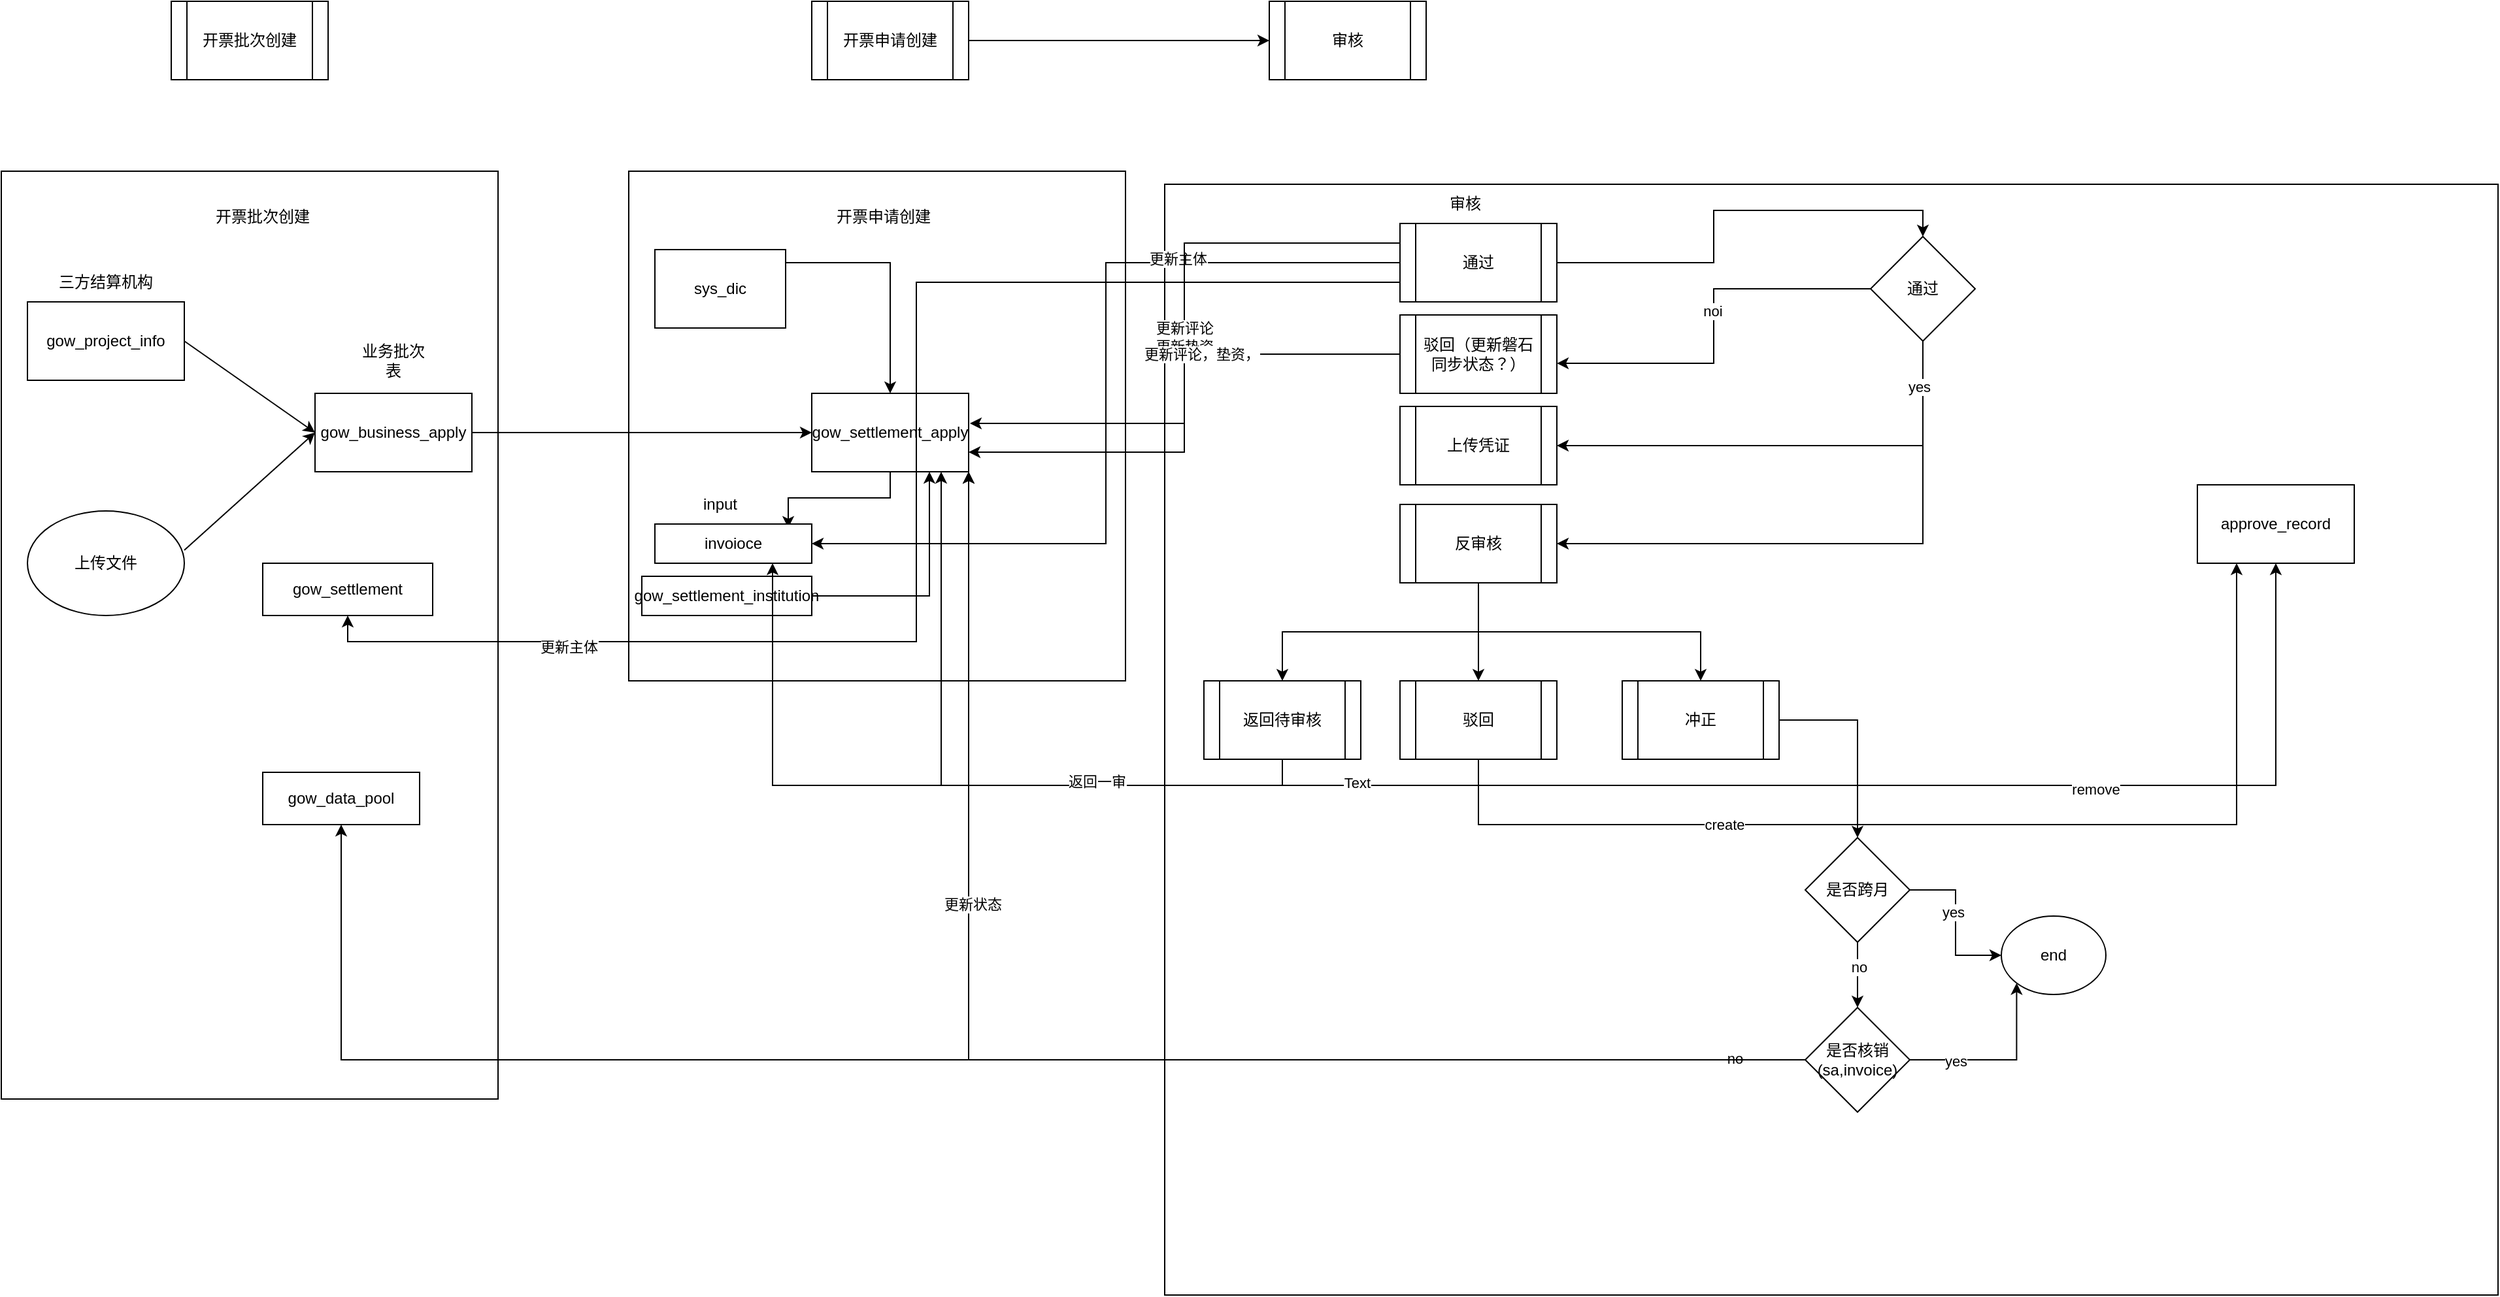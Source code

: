 <mxfile version="24.6.4" type="github">
  <diagram id="C5RBs43oDa-KdzZeNtuy" name="Page-1">
    <mxGraphModel dx="1426" dy="785" grid="1" gridSize="10" guides="1" tooltips="1" connect="1" arrows="1" fold="1" page="1" pageScale="1" pageWidth="827" pageHeight="1169" math="0" shadow="0">
      <root>
        <mxCell id="WIyWlLk6GJQsqaUBKTNV-0" />
        <mxCell id="WIyWlLk6GJQsqaUBKTNV-1" parent="WIyWlLk6GJQsqaUBKTNV-0" />
        <mxCell id="h221-9iBM7-Na-v-GaBF-30" value="" style="whiteSpace=wrap;html=1;aspect=fixed;" vertex="1" parent="WIyWlLk6GJQsqaUBKTNV-1">
          <mxGeometry x="570" y="390" width="140" height="140" as="geometry" />
        </mxCell>
        <mxCell id="h221-9iBM7-Na-v-GaBF-18" value="" style="rounded=0;whiteSpace=wrap;html=1;" vertex="1" parent="WIyWlLk6GJQsqaUBKTNV-1">
          <mxGeometry x="80" y="150" width="380" height="710" as="geometry" />
        </mxCell>
        <mxCell id="h221-9iBM7-Na-v-GaBF-11" value="gow_project_info" style="rounded=0;whiteSpace=wrap;html=1;" vertex="1" parent="WIyWlLk6GJQsqaUBKTNV-1">
          <mxGeometry x="100" y="250" width="120" height="60" as="geometry" />
        </mxCell>
        <mxCell id="h221-9iBM7-Na-v-GaBF-12" value="三方结算机构" style="text;html=1;align=center;verticalAlign=middle;whiteSpace=wrap;rounded=0;" vertex="1" parent="WIyWlLk6GJQsqaUBKTNV-1">
          <mxGeometry x="120" y="220" width="80" height="30" as="geometry" />
        </mxCell>
        <mxCell id="h221-9iBM7-Na-v-GaBF-13" value="" style="endArrow=classic;html=1;rounded=0;entryX=0;entryY=0.5;entryDx=0;entryDy=0;" edge="1" parent="WIyWlLk6GJQsqaUBKTNV-1" target="h221-9iBM7-Na-v-GaBF-14">
          <mxGeometry width="50" height="50" relative="1" as="geometry">
            <mxPoint x="220" y="280" as="sourcePoint" />
            <mxPoint x="310" y="280" as="targetPoint" />
          </mxGeometry>
        </mxCell>
        <mxCell id="h221-9iBM7-Na-v-GaBF-14" value="gow_business_apply" style="rounded=0;whiteSpace=wrap;html=1;" vertex="1" parent="WIyWlLk6GJQsqaUBKTNV-1">
          <mxGeometry x="320" y="320" width="120" height="60" as="geometry" />
        </mxCell>
        <mxCell id="h221-9iBM7-Na-v-GaBF-15" value="业务批次表" style="text;html=1;align=center;verticalAlign=middle;whiteSpace=wrap;rounded=0;" vertex="1" parent="WIyWlLk6GJQsqaUBKTNV-1">
          <mxGeometry x="350" y="280" width="60" height="30" as="geometry" />
        </mxCell>
        <mxCell id="h221-9iBM7-Na-v-GaBF-16" value="上传文件" style="ellipse;whiteSpace=wrap;html=1;" vertex="1" parent="WIyWlLk6GJQsqaUBKTNV-1">
          <mxGeometry x="100" y="410" width="120" height="80" as="geometry" />
        </mxCell>
        <mxCell id="h221-9iBM7-Na-v-GaBF-17" value="" style="endArrow=classic;html=1;rounded=0;entryX=0;entryY=0.5;entryDx=0;entryDy=0;" edge="1" parent="WIyWlLk6GJQsqaUBKTNV-1" target="h221-9iBM7-Na-v-GaBF-14">
          <mxGeometry width="50" height="50" relative="1" as="geometry">
            <mxPoint x="220" y="440" as="sourcePoint" />
            <mxPoint x="270" y="390" as="targetPoint" />
          </mxGeometry>
        </mxCell>
        <mxCell id="h221-9iBM7-Na-v-GaBF-20" value="" style="rounded=0;whiteSpace=wrap;html=1;" vertex="1" parent="WIyWlLk6GJQsqaUBKTNV-1">
          <mxGeometry x="560" y="150" width="380" height="390" as="geometry" />
        </mxCell>
        <mxCell id="h221-9iBM7-Na-v-GaBF-29" style="edgeStyle=orthogonalEdgeStyle;rounded=0;orthogonalLoop=1;jettySize=auto;html=1;exitX=1;exitY=0.5;exitDx=0;exitDy=0;" edge="1" parent="WIyWlLk6GJQsqaUBKTNV-1" source="h221-9iBM7-Na-v-GaBF-22" target="h221-9iBM7-Na-v-GaBF-23">
          <mxGeometry relative="1" as="geometry">
            <Array as="points">
              <mxPoint x="680" y="220" />
              <mxPoint x="760" y="220" />
            </Array>
          </mxGeometry>
        </mxCell>
        <mxCell id="h221-9iBM7-Na-v-GaBF-22" value="sys_dic" style="rounded=0;whiteSpace=wrap;html=1;" vertex="1" parent="WIyWlLk6GJQsqaUBKTNV-1">
          <mxGeometry x="580" y="210" width="100" height="60" as="geometry" />
        </mxCell>
        <mxCell id="h221-9iBM7-Na-v-GaBF-35" style="edgeStyle=orthogonalEdgeStyle;rounded=0;orthogonalLoop=1;jettySize=auto;html=1;exitX=0.5;exitY=1;exitDx=0;exitDy=0;entryX=0.85;entryY=0.1;entryDx=0;entryDy=0;entryPerimeter=0;" edge="1" parent="WIyWlLk6GJQsqaUBKTNV-1" source="h221-9iBM7-Na-v-GaBF-23" target="h221-9iBM7-Na-v-GaBF-32">
          <mxGeometry relative="1" as="geometry" />
        </mxCell>
        <mxCell id="h221-9iBM7-Na-v-GaBF-23" value="gow_settlement_apply" style="rounded=0;whiteSpace=wrap;html=1;" vertex="1" parent="WIyWlLk6GJQsqaUBKTNV-1">
          <mxGeometry x="700" y="320" width="120" height="60" as="geometry" />
        </mxCell>
        <mxCell id="h221-9iBM7-Na-v-GaBF-24" value="开票批次创建" style="text;html=1;align=center;verticalAlign=middle;whiteSpace=wrap;rounded=0;" vertex="1" parent="WIyWlLk6GJQsqaUBKTNV-1">
          <mxGeometry x="220" y="170" width="120" height="30" as="geometry" />
        </mxCell>
        <mxCell id="h221-9iBM7-Na-v-GaBF-25" value="开票申请创建" style="text;html=1;align=center;verticalAlign=middle;whiteSpace=wrap;rounded=0;" vertex="1" parent="WIyWlLk6GJQsqaUBKTNV-1">
          <mxGeometry x="700" y="170" width="110" height="30" as="geometry" />
        </mxCell>
        <mxCell id="h221-9iBM7-Na-v-GaBF-27" value="" style="endArrow=classic;html=1;rounded=0;exitX=1;exitY=0.5;exitDx=0;exitDy=0;entryX=0;entryY=0.5;entryDx=0;entryDy=0;" edge="1" parent="WIyWlLk6GJQsqaUBKTNV-1" source="h221-9iBM7-Na-v-GaBF-14" target="h221-9iBM7-Na-v-GaBF-23">
          <mxGeometry width="50" height="50" relative="1" as="geometry">
            <mxPoint x="390" y="430" as="sourcePoint" />
            <mxPoint x="440" y="380" as="targetPoint" />
          </mxGeometry>
        </mxCell>
        <mxCell id="h221-9iBM7-Na-v-GaBF-32" value="invoioce" style="rounded=0;whiteSpace=wrap;html=1;" vertex="1" parent="WIyWlLk6GJQsqaUBKTNV-1">
          <mxGeometry x="580" y="420" width="120" height="30" as="geometry" />
        </mxCell>
        <mxCell id="h221-9iBM7-Na-v-GaBF-37" style="edgeStyle=orthogonalEdgeStyle;rounded=0;orthogonalLoop=1;jettySize=auto;html=1;exitX=1;exitY=0.5;exitDx=0;exitDy=0;entryX=0.75;entryY=1;entryDx=0;entryDy=0;" edge="1" parent="WIyWlLk6GJQsqaUBKTNV-1" source="h221-9iBM7-Na-v-GaBF-33" target="h221-9iBM7-Na-v-GaBF-23">
          <mxGeometry relative="1" as="geometry" />
        </mxCell>
        <mxCell id="h221-9iBM7-Na-v-GaBF-33" value="gow_settlement_institution" style="rounded=0;whiteSpace=wrap;html=1;" vertex="1" parent="WIyWlLk6GJQsqaUBKTNV-1">
          <mxGeometry x="570" y="460" width="130" height="30" as="geometry" />
        </mxCell>
        <mxCell id="h221-9iBM7-Na-v-GaBF-31" value="input" style="text;html=1;align=center;verticalAlign=middle;whiteSpace=wrap;rounded=0;" vertex="1" parent="WIyWlLk6GJQsqaUBKTNV-1">
          <mxGeometry x="600" y="390" width="60" height="30" as="geometry" />
        </mxCell>
        <mxCell id="h221-9iBM7-Na-v-GaBF-47" value="审核" style="shape=process;whiteSpace=wrap;html=1;backgroundOutline=1;" vertex="1" parent="WIyWlLk6GJQsqaUBKTNV-1">
          <mxGeometry x="1050" y="20" width="120" height="60" as="geometry" />
        </mxCell>
        <mxCell id="h221-9iBM7-Na-v-GaBF-48" value="开票批次创建" style="shape=process;whiteSpace=wrap;html=1;backgroundOutline=1;" vertex="1" parent="WIyWlLk6GJQsqaUBKTNV-1">
          <mxGeometry x="210" y="20" width="120" height="60" as="geometry" />
        </mxCell>
        <mxCell id="h221-9iBM7-Na-v-GaBF-50" style="edgeStyle=orthogonalEdgeStyle;rounded=0;orthogonalLoop=1;jettySize=auto;html=1;exitX=1;exitY=0.5;exitDx=0;exitDy=0;" edge="1" parent="WIyWlLk6GJQsqaUBKTNV-1" source="h221-9iBM7-Na-v-GaBF-49" target="h221-9iBM7-Na-v-GaBF-47">
          <mxGeometry relative="1" as="geometry" />
        </mxCell>
        <mxCell id="h221-9iBM7-Na-v-GaBF-49" value="开票申请创建" style="shape=process;whiteSpace=wrap;html=1;backgroundOutline=1;" vertex="1" parent="WIyWlLk6GJQsqaUBKTNV-1">
          <mxGeometry x="700" y="20" width="120" height="60" as="geometry" />
        </mxCell>
        <mxCell id="h221-9iBM7-Na-v-GaBF-51" value="" style="rounded=0;whiteSpace=wrap;html=1;" vertex="1" parent="WIyWlLk6GJQsqaUBKTNV-1">
          <mxGeometry x="970" y="160" width="1020" height="850" as="geometry" />
        </mxCell>
        <mxCell id="h221-9iBM7-Na-v-GaBF-52" value="审核" style="text;html=1;align=center;verticalAlign=middle;whiteSpace=wrap;rounded=0;" vertex="1" parent="WIyWlLk6GJQsqaUBKTNV-1">
          <mxGeometry x="1170" y="160" width="60" height="30" as="geometry" />
        </mxCell>
        <mxCell id="h221-9iBM7-Na-v-GaBF-54" style="edgeStyle=orthogonalEdgeStyle;rounded=0;orthogonalLoop=1;jettySize=auto;html=1;exitX=0;exitY=0.5;exitDx=0;exitDy=0;entryX=1;entryY=0.5;entryDx=0;entryDy=0;" edge="1" parent="WIyWlLk6GJQsqaUBKTNV-1" source="h221-9iBM7-Na-v-GaBF-53" target="h221-9iBM7-Na-v-GaBF-32">
          <mxGeometry relative="1" as="geometry" />
        </mxCell>
        <mxCell id="h221-9iBM7-Na-v-GaBF-55" value="更新主体" style="edgeLabel;html=1;align=center;verticalAlign=middle;resizable=0;points=[];" vertex="1" connectable="0" parent="h221-9iBM7-Na-v-GaBF-54">
          <mxGeometry x="-0.489" y="-3" relative="1" as="geometry">
            <mxPoint as="offset" />
          </mxGeometry>
        </mxCell>
        <mxCell id="h221-9iBM7-Na-v-GaBF-57" style="edgeStyle=orthogonalEdgeStyle;rounded=0;orthogonalLoop=1;jettySize=auto;html=1;exitX=0;exitY=0.75;exitDx=0;exitDy=0;entryX=0.5;entryY=1;entryDx=0;entryDy=0;" edge="1" parent="WIyWlLk6GJQsqaUBKTNV-1" source="h221-9iBM7-Na-v-GaBF-53" target="h221-9iBM7-Na-v-GaBF-56">
          <mxGeometry relative="1" as="geometry" />
        </mxCell>
        <mxCell id="h221-9iBM7-Na-v-GaBF-58" value="更新主体" style="edgeLabel;html=1;align=center;verticalAlign=middle;resizable=0;points=[];" vertex="1" connectable="0" parent="h221-9iBM7-Na-v-GaBF-57">
          <mxGeometry x="0.656" y="4" relative="1" as="geometry">
            <mxPoint as="offset" />
          </mxGeometry>
        </mxCell>
        <mxCell id="h221-9iBM7-Na-v-GaBF-74" style="edgeStyle=orthogonalEdgeStyle;rounded=0;orthogonalLoop=1;jettySize=auto;html=1;exitX=1;exitY=0.5;exitDx=0;exitDy=0;entryX=0.5;entryY=0;entryDx=0;entryDy=0;" edge="1" parent="WIyWlLk6GJQsqaUBKTNV-1" source="h221-9iBM7-Na-v-GaBF-53" target="h221-9iBM7-Na-v-GaBF-73">
          <mxGeometry relative="1" as="geometry" />
        </mxCell>
        <mxCell id="h221-9iBM7-Na-v-GaBF-53" value="通过" style="shape=process;whiteSpace=wrap;html=1;backgroundOutline=1;" vertex="1" parent="WIyWlLk6GJQsqaUBKTNV-1">
          <mxGeometry x="1150" y="190" width="120" height="60" as="geometry" />
        </mxCell>
        <mxCell id="h221-9iBM7-Na-v-GaBF-56" value="gow_settlement" style="rounded=0;whiteSpace=wrap;html=1;" vertex="1" parent="WIyWlLk6GJQsqaUBKTNV-1">
          <mxGeometry x="280" y="450" width="130" height="40" as="geometry" />
        </mxCell>
        <mxCell id="h221-9iBM7-Na-v-GaBF-59" style="edgeStyle=orthogonalEdgeStyle;rounded=0;orthogonalLoop=1;jettySize=auto;html=1;exitX=0;exitY=0.25;exitDx=0;exitDy=0;entryX=1.008;entryY=0.383;entryDx=0;entryDy=0;entryPerimeter=0;" edge="1" parent="WIyWlLk6GJQsqaUBKTNV-1" source="h221-9iBM7-Na-v-GaBF-53" target="h221-9iBM7-Na-v-GaBF-23">
          <mxGeometry relative="1" as="geometry" />
        </mxCell>
        <mxCell id="h221-9iBM7-Na-v-GaBF-60" value="更新评论&lt;div&gt;更新垫资&lt;/div&gt;" style="edgeLabel;html=1;align=center;verticalAlign=middle;resizable=0;points=[];" vertex="1" connectable="0" parent="h221-9iBM7-Na-v-GaBF-59">
          <mxGeometry x="0.015" relative="1" as="geometry">
            <mxPoint as="offset" />
          </mxGeometry>
        </mxCell>
        <mxCell id="h221-9iBM7-Na-v-GaBF-65" style="edgeStyle=orthogonalEdgeStyle;rounded=0;orthogonalLoop=1;jettySize=auto;html=1;exitX=0;exitY=0.5;exitDx=0;exitDy=0;entryX=1;entryY=0.75;entryDx=0;entryDy=0;" edge="1" parent="WIyWlLk6GJQsqaUBKTNV-1" source="h221-9iBM7-Na-v-GaBF-62" target="h221-9iBM7-Na-v-GaBF-23">
          <mxGeometry relative="1" as="geometry" />
        </mxCell>
        <mxCell id="h221-9iBM7-Na-v-GaBF-66" value="更新评论，垫资，" style="edgeLabel;html=1;align=center;verticalAlign=middle;resizable=0;points=[];" vertex="1" connectable="0" parent="h221-9iBM7-Na-v-GaBF-65">
          <mxGeometry x="-0.247" relative="1" as="geometry">
            <mxPoint as="offset" />
          </mxGeometry>
        </mxCell>
        <mxCell id="h221-9iBM7-Na-v-GaBF-62" value="驳回（更新磐石同步状态？）" style="shape=process;whiteSpace=wrap;html=1;backgroundOutline=1;" vertex="1" parent="WIyWlLk6GJQsqaUBKTNV-1">
          <mxGeometry x="1150" y="260" width="120" height="60" as="geometry" />
        </mxCell>
        <mxCell id="h221-9iBM7-Na-v-GaBF-67" value="上传凭证" style="shape=process;whiteSpace=wrap;html=1;backgroundOutline=1;" vertex="1" parent="WIyWlLk6GJQsqaUBKTNV-1">
          <mxGeometry x="1150" y="330" width="120" height="60" as="geometry" />
        </mxCell>
        <mxCell id="h221-9iBM7-Na-v-GaBF-82" style="edgeStyle=orthogonalEdgeStyle;rounded=0;orthogonalLoop=1;jettySize=auto;html=1;exitX=0.5;exitY=1;exitDx=0;exitDy=0;" edge="1" parent="WIyWlLk6GJQsqaUBKTNV-1" source="h221-9iBM7-Na-v-GaBF-70" target="h221-9iBM7-Na-v-GaBF-80">
          <mxGeometry relative="1" as="geometry" />
        </mxCell>
        <mxCell id="h221-9iBM7-Na-v-GaBF-83" style="edgeStyle=orthogonalEdgeStyle;rounded=0;orthogonalLoop=1;jettySize=auto;html=1;exitX=0.5;exitY=1;exitDx=0;exitDy=0;entryX=0.5;entryY=0;entryDx=0;entryDy=0;" edge="1" parent="WIyWlLk6GJQsqaUBKTNV-1" source="h221-9iBM7-Na-v-GaBF-70" target="h221-9iBM7-Na-v-GaBF-81">
          <mxGeometry relative="1" as="geometry" />
        </mxCell>
        <mxCell id="h221-9iBM7-Na-v-GaBF-85" style="edgeStyle=orthogonalEdgeStyle;rounded=0;orthogonalLoop=1;jettySize=auto;html=1;exitX=0.5;exitY=1;exitDx=0;exitDy=0;entryX=0.5;entryY=0;entryDx=0;entryDy=0;" edge="1" parent="WIyWlLk6GJQsqaUBKTNV-1" source="h221-9iBM7-Na-v-GaBF-70" target="h221-9iBM7-Na-v-GaBF-84">
          <mxGeometry relative="1" as="geometry" />
        </mxCell>
        <mxCell id="h221-9iBM7-Na-v-GaBF-70" value="反审核" style="shape=process;whiteSpace=wrap;html=1;backgroundOutline=1;" vertex="1" parent="WIyWlLk6GJQsqaUBKTNV-1">
          <mxGeometry x="1150" y="405" width="120" height="60" as="geometry" />
        </mxCell>
        <mxCell id="h221-9iBM7-Na-v-GaBF-77" style="edgeStyle=orthogonalEdgeStyle;rounded=0;orthogonalLoop=1;jettySize=auto;html=1;exitX=0.5;exitY=1;exitDx=0;exitDy=0;entryX=1;entryY=0.5;entryDx=0;entryDy=0;" edge="1" parent="WIyWlLk6GJQsqaUBKTNV-1" source="h221-9iBM7-Na-v-GaBF-73" target="h221-9iBM7-Na-v-GaBF-67">
          <mxGeometry relative="1" as="geometry" />
        </mxCell>
        <mxCell id="h221-9iBM7-Na-v-GaBF-78" style="edgeStyle=orthogonalEdgeStyle;rounded=0;orthogonalLoop=1;jettySize=auto;html=1;exitX=0.5;exitY=1;exitDx=0;exitDy=0;entryX=1;entryY=0.5;entryDx=0;entryDy=0;" edge="1" parent="WIyWlLk6GJQsqaUBKTNV-1" source="h221-9iBM7-Na-v-GaBF-73" target="h221-9iBM7-Na-v-GaBF-70">
          <mxGeometry relative="1" as="geometry" />
        </mxCell>
        <mxCell id="h221-9iBM7-Na-v-GaBF-79" value="yes" style="edgeLabel;html=1;align=center;verticalAlign=middle;resizable=0;points=[];" vertex="1" connectable="0" parent="h221-9iBM7-Na-v-GaBF-78">
          <mxGeometry x="-0.839" y="-3" relative="1" as="geometry">
            <mxPoint as="offset" />
          </mxGeometry>
        </mxCell>
        <mxCell id="h221-9iBM7-Na-v-GaBF-73" value="通过" style="rhombus;whiteSpace=wrap;html=1;" vertex="1" parent="WIyWlLk6GJQsqaUBKTNV-1">
          <mxGeometry x="1510" y="200" width="80" height="80" as="geometry" />
        </mxCell>
        <mxCell id="h221-9iBM7-Na-v-GaBF-75" style="edgeStyle=orthogonalEdgeStyle;rounded=0;orthogonalLoop=1;jettySize=auto;html=1;entryX=1;entryY=0.617;entryDx=0;entryDy=0;entryPerimeter=0;" edge="1" parent="WIyWlLk6GJQsqaUBKTNV-1" source="h221-9iBM7-Na-v-GaBF-73" target="h221-9iBM7-Na-v-GaBF-62">
          <mxGeometry relative="1" as="geometry" />
        </mxCell>
        <mxCell id="h221-9iBM7-Na-v-GaBF-76" value="noi" style="edgeLabel;html=1;align=center;verticalAlign=middle;resizable=0;points=[];" vertex="1" connectable="0" parent="h221-9iBM7-Na-v-GaBF-75">
          <mxGeometry x="-0.077" y="-1" relative="1" as="geometry">
            <mxPoint as="offset" />
          </mxGeometry>
        </mxCell>
        <mxCell id="h221-9iBM7-Na-v-GaBF-104" style="edgeStyle=orthogonalEdgeStyle;rounded=0;orthogonalLoop=1;jettySize=auto;html=1;exitX=0.75;exitY=1;exitDx=0;exitDy=0;" edge="1" parent="WIyWlLk6GJQsqaUBKTNV-1" source="h221-9iBM7-Na-v-GaBF-80" target="h221-9iBM7-Na-v-GaBF-86">
          <mxGeometry relative="1" as="geometry">
            <Array as="points">
              <mxPoint x="1060" y="600" />
              <mxPoint x="1060" y="620" />
              <mxPoint x="1820" y="620" />
            </Array>
          </mxGeometry>
        </mxCell>
        <mxCell id="h221-9iBM7-Na-v-GaBF-105" value="remove" style="edgeLabel;html=1;align=center;verticalAlign=middle;resizable=0;points=[];" vertex="1" connectable="0" parent="h221-9iBM7-Na-v-GaBF-104">
          <mxGeometry x="0.371" y="-3" relative="1" as="geometry">
            <mxPoint as="offset" />
          </mxGeometry>
        </mxCell>
        <mxCell id="h221-9iBM7-Na-v-GaBF-80" value="返回待审核" style="shape=process;whiteSpace=wrap;html=1;backgroundOutline=1;" vertex="1" parent="WIyWlLk6GJQsqaUBKTNV-1">
          <mxGeometry x="1000" y="540" width="120" height="60" as="geometry" />
        </mxCell>
        <mxCell id="h221-9iBM7-Na-v-GaBF-108" style="edgeStyle=orthogonalEdgeStyle;rounded=0;orthogonalLoop=1;jettySize=auto;html=1;exitX=0.5;exitY=1;exitDx=0;exitDy=0;entryX=0.25;entryY=1;entryDx=0;entryDy=0;" edge="1" parent="WIyWlLk6GJQsqaUBKTNV-1" source="h221-9iBM7-Na-v-GaBF-81" target="h221-9iBM7-Na-v-GaBF-86">
          <mxGeometry relative="1" as="geometry">
            <Array as="points">
              <mxPoint x="1210" y="650" />
              <mxPoint x="1790" y="650" />
            </Array>
          </mxGeometry>
        </mxCell>
        <mxCell id="h221-9iBM7-Na-v-GaBF-109" value="create" style="edgeLabel;html=1;align=center;verticalAlign=middle;resizable=0;points=[];" vertex="1" connectable="0" parent="h221-9iBM7-Na-v-GaBF-108">
          <mxGeometry x="-0.426" relative="1" as="geometry">
            <mxPoint as="offset" />
          </mxGeometry>
        </mxCell>
        <mxCell id="h221-9iBM7-Na-v-GaBF-110" style="edgeStyle=orthogonalEdgeStyle;rounded=0;orthogonalLoop=1;jettySize=auto;html=1;exitX=0.5;exitY=1;exitDx=0;exitDy=0;entryX=1;entryY=1;entryDx=0;entryDy=0;" edge="1" parent="WIyWlLk6GJQsqaUBKTNV-1" source="h221-9iBM7-Na-v-GaBF-81" target="h221-9iBM7-Na-v-GaBF-23">
          <mxGeometry relative="1" as="geometry" />
        </mxCell>
        <mxCell id="h221-9iBM7-Na-v-GaBF-111" style="edgeStyle=orthogonalEdgeStyle;rounded=0;orthogonalLoop=1;jettySize=auto;html=1;exitX=0.5;exitY=1;exitDx=0;exitDy=0;entryX=0.75;entryY=1;entryDx=0;entryDy=0;" edge="1" parent="WIyWlLk6GJQsqaUBKTNV-1" source="h221-9iBM7-Na-v-GaBF-81" target="h221-9iBM7-Na-v-GaBF-32">
          <mxGeometry relative="1" as="geometry" />
        </mxCell>
        <mxCell id="h221-9iBM7-Na-v-GaBF-112" value="Text" style="edgeLabel;html=1;align=center;verticalAlign=middle;resizable=0;points=[];" vertex="1" connectable="0" parent="h221-9iBM7-Na-v-GaBF-111">
          <mxGeometry x="-0.69" y="-2" relative="1" as="geometry">
            <mxPoint as="offset" />
          </mxGeometry>
        </mxCell>
        <mxCell id="h221-9iBM7-Na-v-GaBF-81" value="驳回" style="shape=process;whiteSpace=wrap;html=1;backgroundOutline=1;" vertex="1" parent="WIyWlLk6GJQsqaUBKTNV-1">
          <mxGeometry x="1150" y="540" width="120" height="60" as="geometry" />
        </mxCell>
        <mxCell id="h221-9iBM7-Na-v-GaBF-89" style="edgeStyle=orthogonalEdgeStyle;rounded=0;orthogonalLoop=1;jettySize=auto;html=1;exitX=1;exitY=0.5;exitDx=0;exitDy=0;entryX=0.5;entryY=0;entryDx=0;entryDy=0;" edge="1" parent="WIyWlLk6GJQsqaUBKTNV-1" source="h221-9iBM7-Na-v-GaBF-84" target="h221-9iBM7-Na-v-GaBF-87">
          <mxGeometry relative="1" as="geometry" />
        </mxCell>
        <mxCell id="h221-9iBM7-Na-v-GaBF-84" value="冲正" style="shape=process;whiteSpace=wrap;html=1;backgroundOutline=1;" vertex="1" parent="WIyWlLk6GJQsqaUBKTNV-1">
          <mxGeometry x="1320" y="540" width="120" height="60" as="geometry" />
        </mxCell>
        <mxCell id="h221-9iBM7-Na-v-GaBF-86" value="approve_record" style="rounded=0;whiteSpace=wrap;html=1;" vertex="1" parent="WIyWlLk6GJQsqaUBKTNV-1">
          <mxGeometry x="1760" y="390" width="120" height="60" as="geometry" />
        </mxCell>
        <mxCell id="h221-9iBM7-Na-v-GaBF-90" style="edgeStyle=orthogonalEdgeStyle;rounded=0;orthogonalLoop=1;jettySize=auto;html=1;exitX=0.5;exitY=1;exitDx=0;exitDy=0;entryX=0.5;entryY=0;entryDx=0;entryDy=0;" edge="1" parent="WIyWlLk6GJQsqaUBKTNV-1" source="h221-9iBM7-Na-v-GaBF-87" target="h221-9iBM7-Na-v-GaBF-88">
          <mxGeometry relative="1" as="geometry" />
        </mxCell>
        <mxCell id="h221-9iBM7-Na-v-GaBF-91" value="no" style="edgeLabel;html=1;align=center;verticalAlign=middle;resizable=0;points=[];" vertex="1" connectable="0" parent="h221-9iBM7-Na-v-GaBF-90">
          <mxGeometry x="-0.24" y="1" relative="1" as="geometry">
            <mxPoint as="offset" />
          </mxGeometry>
        </mxCell>
        <mxCell id="h221-9iBM7-Na-v-GaBF-93" style="edgeStyle=orthogonalEdgeStyle;rounded=0;orthogonalLoop=1;jettySize=auto;html=1;exitX=1;exitY=0.5;exitDx=0;exitDy=0;" edge="1" parent="WIyWlLk6GJQsqaUBKTNV-1" source="h221-9iBM7-Na-v-GaBF-87" target="h221-9iBM7-Na-v-GaBF-92">
          <mxGeometry relative="1" as="geometry" />
        </mxCell>
        <mxCell id="h221-9iBM7-Na-v-GaBF-98" value="yes" style="edgeLabel;html=1;align=center;verticalAlign=middle;resizable=0;points=[];" vertex="1" connectable="0" parent="h221-9iBM7-Na-v-GaBF-93">
          <mxGeometry x="-0.133" y="-2" relative="1" as="geometry">
            <mxPoint as="offset" />
          </mxGeometry>
        </mxCell>
        <mxCell id="h221-9iBM7-Na-v-GaBF-87" value="是否跨月" style="rhombus;whiteSpace=wrap;html=1;" vertex="1" parent="WIyWlLk6GJQsqaUBKTNV-1">
          <mxGeometry x="1460" y="660" width="80" height="80" as="geometry" />
        </mxCell>
        <mxCell id="h221-9iBM7-Na-v-GaBF-96" style="edgeStyle=orthogonalEdgeStyle;rounded=0;orthogonalLoop=1;jettySize=auto;html=1;entryX=0;entryY=1;entryDx=0;entryDy=0;" edge="1" parent="WIyWlLk6GJQsqaUBKTNV-1" source="h221-9iBM7-Na-v-GaBF-88" target="h221-9iBM7-Na-v-GaBF-92">
          <mxGeometry relative="1" as="geometry" />
        </mxCell>
        <mxCell id="h221-9iBM7-Na-v-GaBF-97" value="yes" style="edgeLabel;html=1;align=center;verticalAlign=middle;resizable=0;points=[];" vertex="1" connectable="0" parent="h221-9iBM7-Na-v-GaBF-96">
          <mxGeometry x="-0.502" y="-1" relative="1" as="geometry">
            <mxPoint as="offset" />
          </mxGeometry>
        </mxCell>
        <mxCell id="h221-9iBM7-Na-v-GaBF-99" style="edgeStyle=orthogonalEdgeStyle;rounded=0;orthogonalLoop=1;jettySize=auto;html=1;entryX=1;entryY=1;entryDx=0;entryDy=0;" edge="1" parent="WIyWlLk6GJQsqaUBKTNV-1" source="h221-9iBM7-Na-v-GaBF-88" target="h221-9iBM7-Na-v-GaBF-23">
          <mxGeometry relative="1" as="geometry" />
        </mxCell>
        <mxCell id="h221-9iBM7-Na-v-GaBF-100" value="更新状态" style="edgeLabel;html=1;align=center;verticalAlign=middle;resizable=0;points=[];" vertex="1" connectable="0" parent="h221-9iBM7-Na-v-GaBF-99">
          <mxGeometry x="0.393" y="-3" relative="1" as="geometry">
            <mxPoint as="offset" />
          </mxGeometry>
        </mxCell>
        <mxCell id="h221-9iBM7-Na-v-GaBF-101" value="no" style="edgeLabel;html=1;align=center;verticalAlign=middle;resizable=0;points=[];" vertex="1" connectable="0" parent="h221-9iBM7-Na-v-GaBF-99">
          <mxGeometry x="-0.901" y="-1" relative="1" as="geometry">
            <mxPoint as="offset" />
          </mxGeometry>
        </mxCell>
        <mxCell id="h221-9iBM7-Na-v-GaBF-103" style="edgeStyle=orthogonalEdgeStyle;rounded=0;orthogonalLoop=1;jettySize=auto;html=1;exitX=0;exitY=0.5;exitDx=0;exitDy=0;" edge="1" parent="WIyWlLk6GJQsqaUBKTNV-1" source="h221-9iBM7-Na-v-GaBF-88" target="h221-9iBM7-Na-v-GaBF-102">
          <mxGeometry relative="1" as="geometry" />
        </mxCell>
        <mxCell id="h221-9iBM7-Na-v-GaBF-88" value="是否核销&lt;div&gt;(sa,invoice)&lt;/div&gt;" style="rhombus;whiteSpace=wrap;html=1;" vertex="1" parent="WIyWlLk6GJQsqaUBKTNV-1">
          <mxGeometry x="1460" y="790" width="80" height="80" as="geometry" />
        </mxCell>
        <mxCell id="h221-9iBM7-Na-v-GaBF-92" value="end" style="ellipse;whiteSpace=wrap;html=1;" vertex="1" parent="WIyWlLk6GJQsqaUBKTNV-1">
          <mxGeometry x="1610" y="720" width="80" height="60" as="geometry" />
        </mxCell>
        <mxCell id="h221-9iBM7-Na-v-GaBF-102" value="gow_data_pool" style="rounded=0;whiteSpace=wrap;html=1;" vertex="1" parent="WIyWlLk6GJQsqaUBKTNV-1">
          <mxGeometry x="280" y="610" width="120" height="40" as="geometry" />
        </mxCell>
        <mxCell id="h221-9iBM7-Na-v-GaBF-106" style="edgeStyle=orthogonalEdgeStyle;rounded=0;orthogonalLoop=1;jettySize=auto;html=1;exitX=0.5;exitY=1;exitDx=0;exitDy=0;entryX=0.825;entryY=1;entryDx=0;entryDy=0;entryPerimeter=0;" edge="1" parent="WIyWlLk6GJQsqaUBKTNV-1" source="h221-9iBM7-Na-v-GaBF-80" target="h221-9iBM7-Na-v-GaBF-23">
          <mxGeometry relative="1" as="geometry" />
        </mxCell>
        <mxCell id="h221-9iBM7-Na-v-GaBF-107" value="返回一审" style="edgeLabel;html=1;align=center;verticalAlign=middle;resizable=0;points=[];" vertex="1" connectable="0" parent="h221-9iBM7-Na-v-GaBF-106">
          <mxGeometry x="-0.378" y="-3" relative="1" as="geometry">
            <mxPoint as="offset" />
          </mxGeometry>
        </mxCell>
      </root>
    </mxGraphModel>
  </diagram>
</mxfile>

